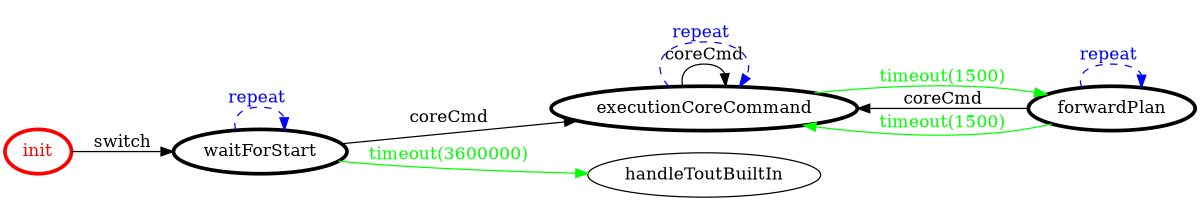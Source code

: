 /*
*
* A GraphViz DOT FSM description 
* Please use a GraphViz visualizer (like http://www.webgraphviz.com)
*  
*/

digraph finite_state_machine {
	rankdir=LR
	size="8,5"
	
	init [ color = red ][ fontcolor = red ][ penwidth = 3 ]
	forwardPlan [ color = black ][ fontcolor = black ][ penwidth = 3 ]
	waitForStart [ color = black ][ fontcolor = black ][ penwidth = 3 ]
	executionCoreCommand [ color = black ][ fontcolor = black ][ penwidth = 3 ]
	
	executionCoreCommand -> executionCoreCommand [ label = "coreCmd" ][ color = black ][ fontcolor = black ]
	forwardPlan -> executionCoreCommand [ label = "coreCmd" ][ color = black ][ fontcolor = black ]
	executionCoreCommand -> forwardPlan [ label = "timeout(1500)" ][ color = green ][ fontcolor = green ]
	waitForStart -> handleToutBuiltIn [ label = "timeout(3600000)" ][ color = green ][ fontcolor = green ]
	executionCoreCommand -> executionCoreCommand [ label = "repeat "][ style = dashed ][ color = blue ][ fontcolor = blue ]
	forwardPlan -> forwardPlan [ label = "repeat "][ style = dashed ][ color = blue ][ fontcolor = blue ]
	waitForStart -> executionCoreCommand [ label = "coreCmd" ][ color = black ][ fontcolor = black ]
	waitForStart -> waitForStart [ label = "repeat "][ style = dashed ][ color = blue ][ fontcolor = blue ]
	forwardPlan -> executionCoreCommand [ label = "timeout(1500)" ][ color = green ][ fontcolor = green ]
	init -> waitForStart [ label = "switch" ][ color = black ][ fontcolor = black ]
}
